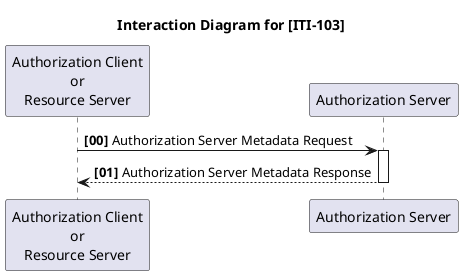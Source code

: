 @startuml 

title Interaction Diagram for [ITI-103]

participant "Authorization Client\nor\nResource Server" as Client
participant "Authorization Server" as AuthzServer

autonumber 0 1 "<b>[00]</b>"
autoactivate on

Client -> AuthzServer: Authorization Server Metadata Request
Client <-- AuthzServer: Authorization Server Metadata Response

@enduml
